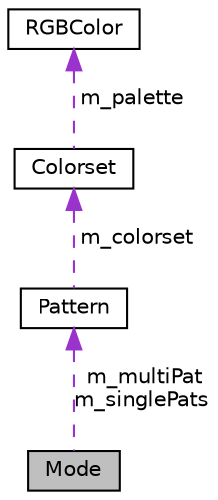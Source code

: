 digraph "Mode"
{
 // INTERACTIVE_SVG=YES
 // LATEX_PDF_SIZE
  bgcolor="transparent";
  edge [fontname="Helvetica",fontsize="10",labelfontname="Helvetica",labelfontsize="10"];
  node [fontname="Helvetica",fontsize="10",shape=record];
  Node1 [label="Mode",height=0.2,width=0.4,color="black", fillcolor="grey75", style="filled", fontcolor="black",tooltip=" "];
  Node2 -> Node1 [dir="back",color="darkorchid3",fontsize="10",style="dashed",label=" m_multiPat\nm_singlePats" ,fontname="Helvetica"];
  Node2 [label="Pattern",height=0.2,width=0.4,color="black",URL="$classPattern.html",tooltip=" "];
  Node3 -> Node2 [dir="back",color="darkorchid3",fontsize="10",style="dashed",label=" m_colorset" ,fontname="Helvetica"];
  Node3 [label="Colorset",height=0.2,width=0.4,color="black",URL="$classColorset.html",tooltip=" "];
  Node4 -> Node3 [dir="back",color="darkorchid3",fontsize="10",style="dashed",label=" m_palette" ,fontname="Helvetica"];
  Node4 [label="RGBColor",height=0.2,width=0.4,color="black",URL="$classRGBColor.html",tooltip=" "];
}
